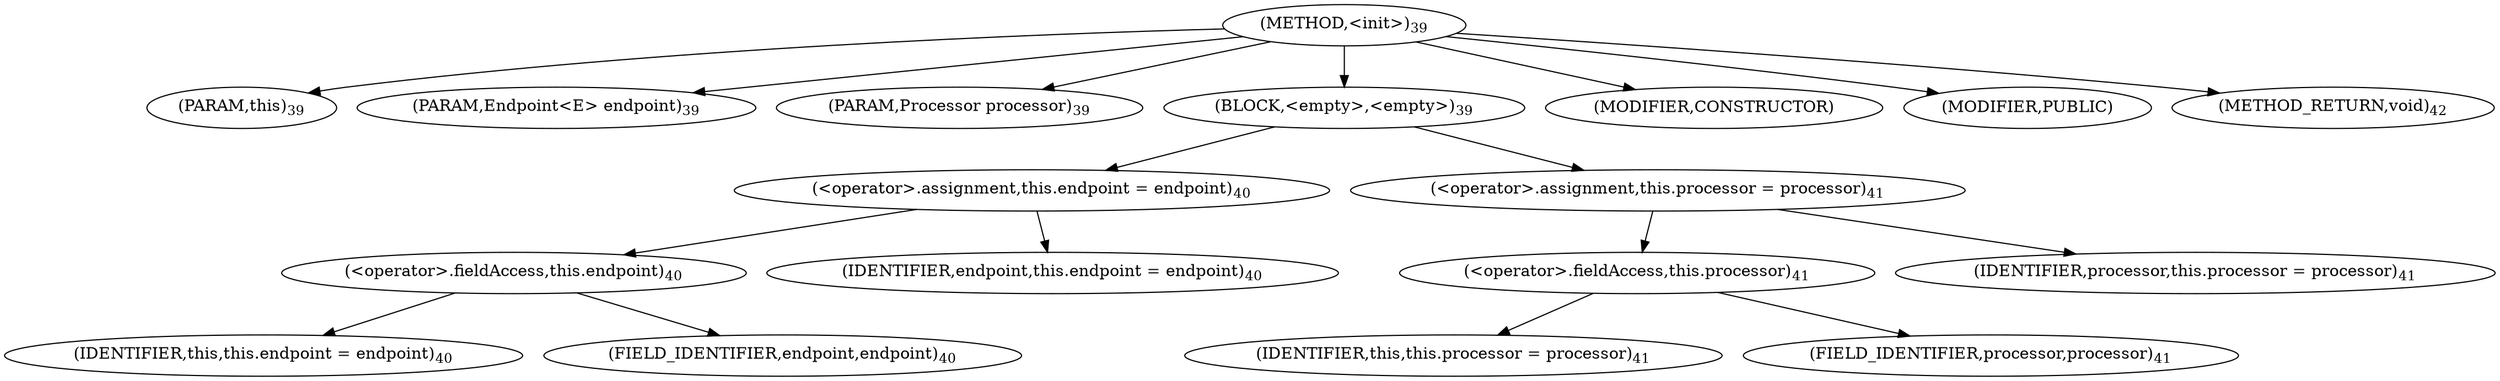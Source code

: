digraph "&lt;init&gt;" {  
"31" [label = <(METHOD,&lt;init&gt;)<SUB>39</SUB>> ]
"4" [label = <(PARAM,this)<SUB>39</SUB>> ]
"32" [label = <(PARAM,Endpoint&lt;E&gt; endpoint)<SUB>39</SUB>> ]
"33" [label = <(PARAM,Processor processor)<SUB>39</SUB>> ]
"34" [label = <(BLOCK,&lt;empty&gt;,&lt;empty&gt;)<SUB>39</SUB>> ]
"35" [label = <(&lt;operator&gt;.assignment,this.endpoint = endpoint)<SUB>40</SUB>> ]
"36" [label = <(&lt;operator&gt;.fieldAccess,this.endpoint)<SUB>40</SUB>> ]
"3" [label = <(IDENTIFIER,this,this.endpoint = endpoint)<SUB>40</SUB>> ]
"37" [label = <(FIELD_IDENTIFIER,endpoint,endpoint)<SUB>40</SUB>> ]
"38" [label = <(IDENTIFIER,endpoint,this.endpoint = endpoint)<SUB>40</SUB>> ]
"39" [label = <(&lt;operator&gt;.assignment,this.processor = processor)<SUB>41</SUB>> ]
"40" [label = <(&lt;operator&gt;.fieldAccess,this.processor)<SUB>41</SUB>> ]
"5" [label = <(IDENTIFIER,this,this.processor = processor)<SUB>41</SUB>> ]
"41" [label = <(FIELD_IDENTIFIER,processor,processor)<SUB>41</SUB>> ]
"42" [label = <(IDENTIFIER,processor,this.processor = processor)<SUB>41</SUB>> ]
"43" [label = <(MODIFIER,CONSTRUCTOR)> ]
"44" [label = <(MODIFIER,PUBLIC)> ]
"45" [label = <(METHOD_RETURN,void)<SUB>42</SUB>> ]
  "31" -> "4" 
  "31" -> "32" 
  "31" -> "33" 
  "31" -> "34" 
  "31" -> "43" 
  "31" -> "44" 
  "31" -> "45" 
  "34" -> "35" 
  "34" -> "39" 
  "35" -> "36" 
  "35" -> "38" 
  "36" -> "3" 
  "36" -> "37" 
  "39" -> "40" 
  "39" -> "42" 
  "40" -> "5" 
  "40" -> "41" 
}
